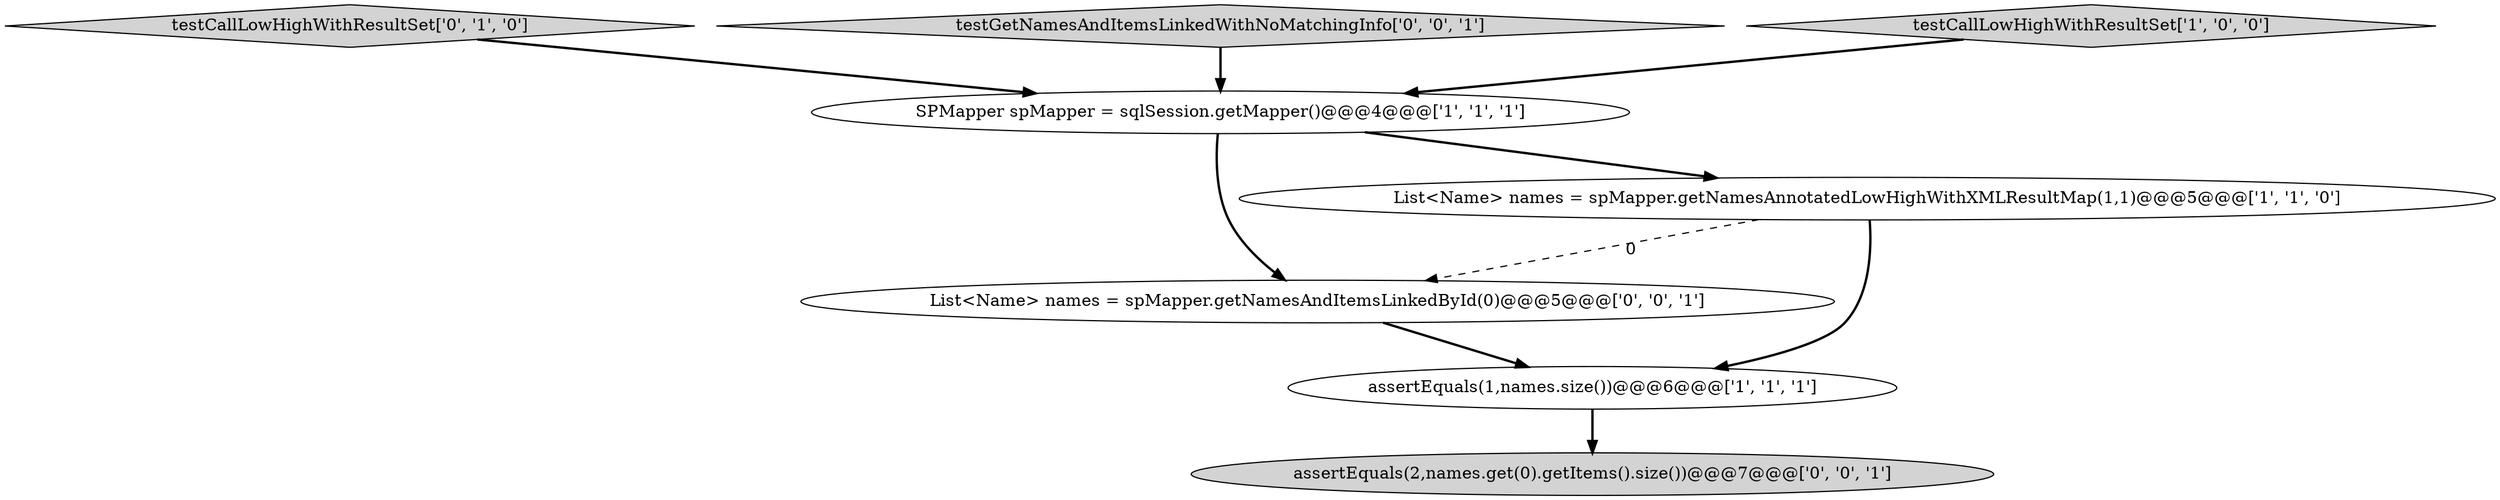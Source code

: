 digraph {
4 [style = filled, label = "testCallLowHighWithResultSet['0', '1', '0']", fillcolor = lightgray, shape = diamond image = "AAA0AAABBB2BBB"];
2 [style = filled, label = "assertEquals(1,names.size())@@@6@@@['1', '1', '1']", fillcolor = white, shape = ellipse image = "AAA0AAABBB1BBB"];
5 [style = filled, label = "List<Name> names = spMapper.getNamesAndItemsLinkedById(0)@@@5@@@['0', '0', '1']", fillcolor = white, shape = ellipse image = "AAA0AAABBB3BBB"];
3 [style = filled, label = "SPMapper spMapper = sqlSession.getMapper()@@@4@@@['1', '1', '1']", fillcolor = white, shape = ellipse image = "AAA0AAABBB1BBB"];
6 [style = filled, label = "assertEquals(2,names.get(0).getItems().size())@@@7@@@['0', '0', '1']", fillcolor = lightgray, shape = ellipse image = "AAA0AAABBB3BBB"];
7 [style = filled, label = "testGetNamesAndItemsLinkedWithNoMatchingInfo['0', '0', '1']", fillcolor = lightgray, shape = diamond image = "AAA0AAABBB3BBB"];
1 [style = filled, label = "testCallLowHighWithResultSet['1', '0', '0']", fillcolor = lightgray, shape = diamond image = "AAA0AAABBB1BBB"];
0 [style = filled, label = "List<Name> names = spMapper.getNamesAnnotatedLowHighWithXMLResultMap(1,1)@@@5@@@['1', '1', '0']", fillcolor = white, shape = ellipse image = "AAA0AAABBB1BBB"];
1->3 [style = bold, label=""];
4->3 [style = bold, label=""];
5->2 [style = bold, label=""];
3->5 [style = bold, label=""];
0->5 [style = dashed, label="0"];
2->6 [style = bold, label=""];
7->3 [style = bold, label=""];
3->0 [style = bold, label=""];
0->2 [style = bold, label=""];
}
